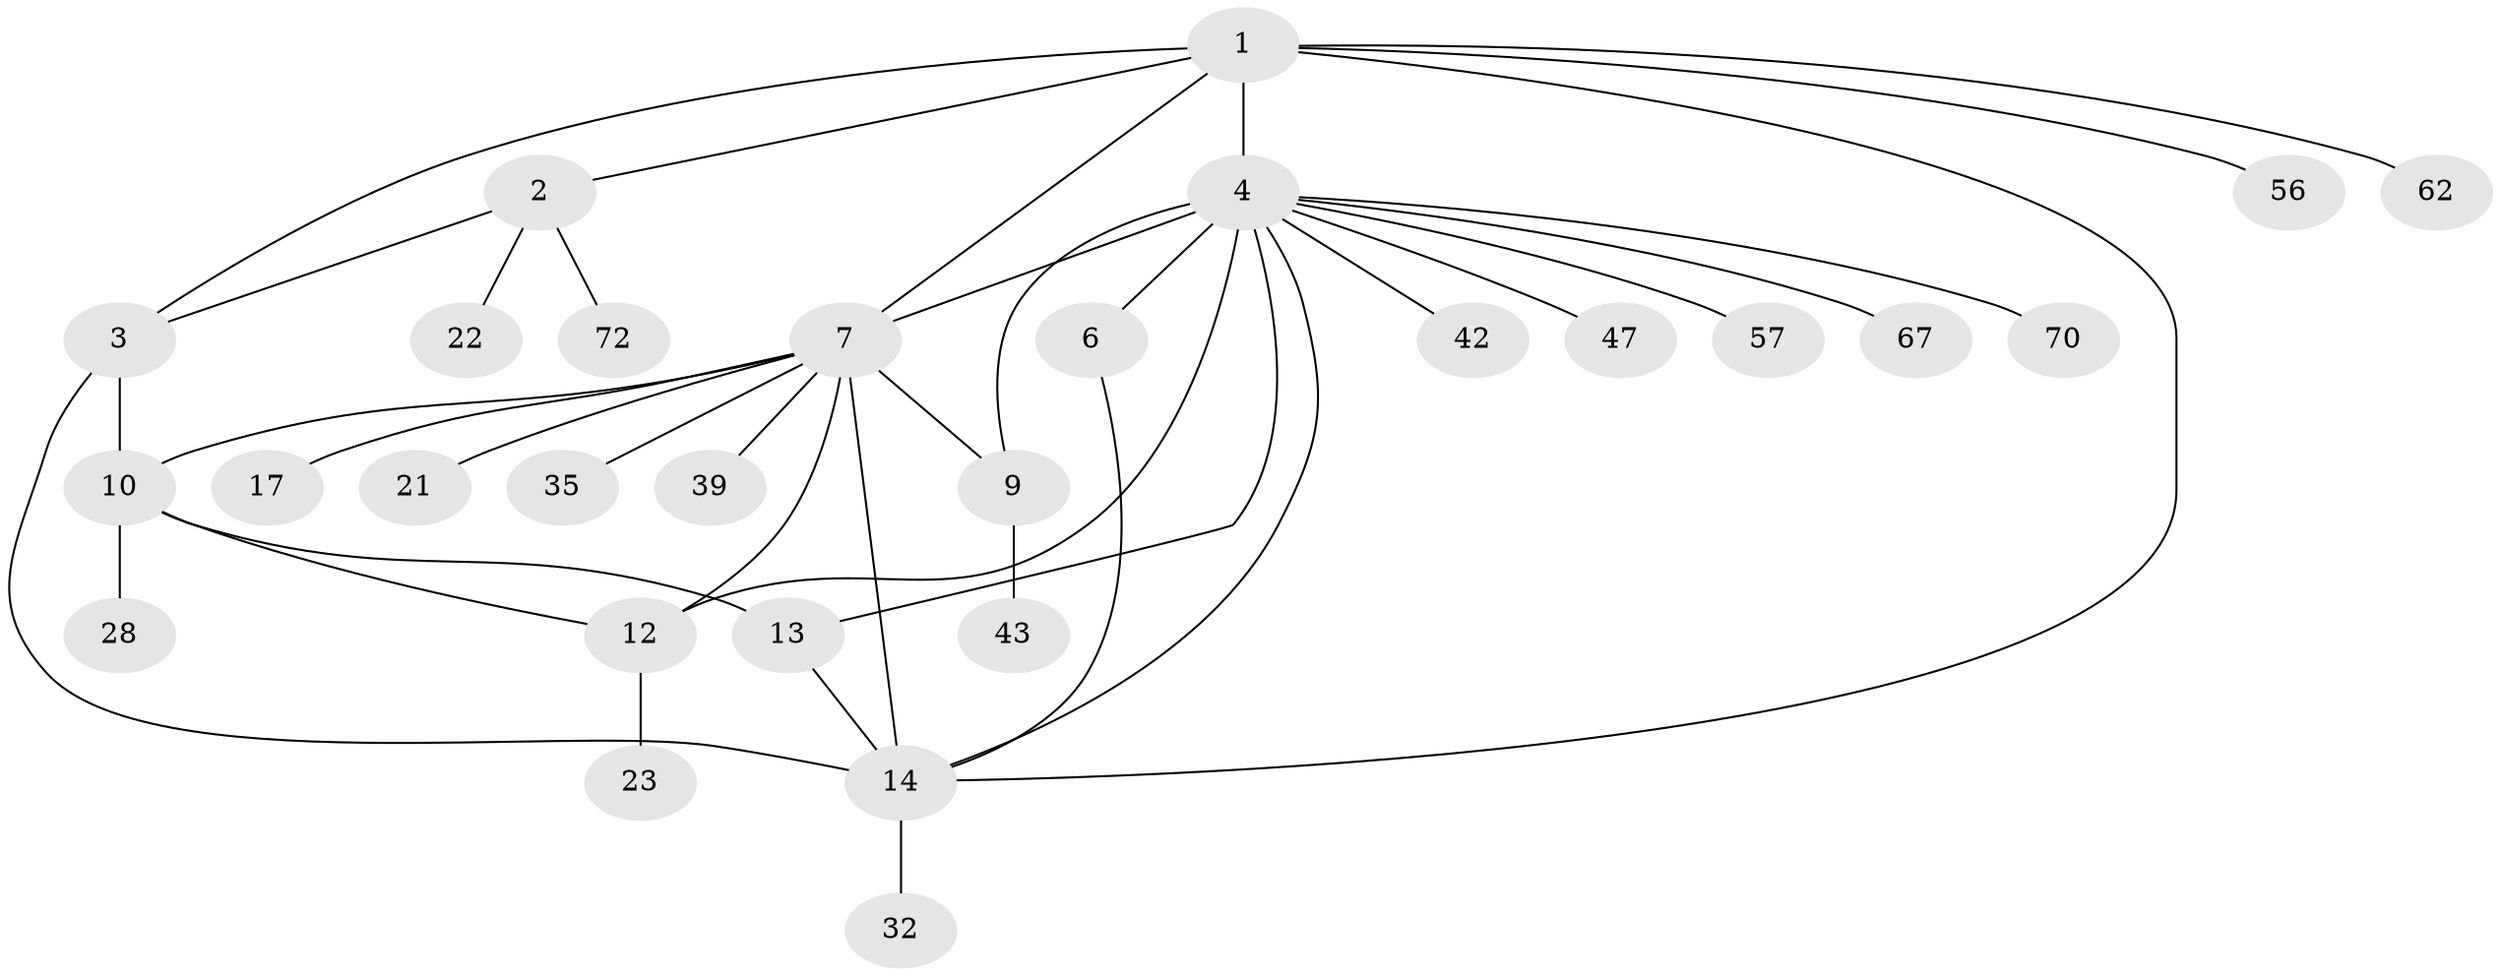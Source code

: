 // original degree distribution, {10: 0.027777777777777776, 6: 0.027777777777777776, 5: 0.041666666666666664, 8: 0.013888888888888888, 7: 0.06944444444444445, 3: 0.05555555555555555, 9: 0.013888888888888888, 1: 0.5694444444444444, 2: 0.1527777777777778, 4: 0.027777777777777776}
// Generated by graph-tools (version 1.1) at 2025/19/03/04/25 18:19:30]
// undirected, 28 vertices, 39 edges
graph export_dot {
graph [start="1"]
  node [color=gray90,style=filled];
  1;
  2 [super="+16+41"];
  3 [super="+34"];
  4 [super="+24+5+33"];
  6;
  7 [super="+40+11+38+31+8"];
  9 [super="+30+59+66+71"];
  10 [super="+20+19+58+61"];
  12 [super="+69+53"];
  13 [super="+36+65"];
  14 [super="+25+26+45"];
  17;
  21;
  22 [super="+49+27"];
  23;
  28;
  32 [super="+60"];
  35;
  39;
  42;
  43;
  47;
  56;
  57;
  62;
  67;
  70;
  72;
  1 -- 2;
  1 -- 3;
  1 -- 4 [weight=3];
  1 -- 56;
  1 -- 62;
  1 -- 14;
  1 -- 7 [weight=2];
  2 -- 3;
  2 -- 22;
  2 -- 72;
  3 -- 10;
  3 -- 14 [weight=2];
  4 -- 6 [weight=2];
  4 -- 7 [weight=2];
  4 -- 47;
  4 -- 9;
  4 -- 67;
  4 -- 70;
  4 -- 42;
  4 -- 12;
  4 -- 13;
  4 -- 14;
  4 -- 57;
  6 -- 14;
  7 -- 9 [weight=2];
  7 -- 17;
  7 -- 21;
  7 -- 35;
  7 -- 39;
  7 -- 10;
  7 -- 12 [weight=2];
  7 -- 14;
  9 -- 43;
  10 -- 12;
  10 -- 13;
  10 -- 28;
  12 -- 23;
  13 -- 14;
  14 -- 32;
}
